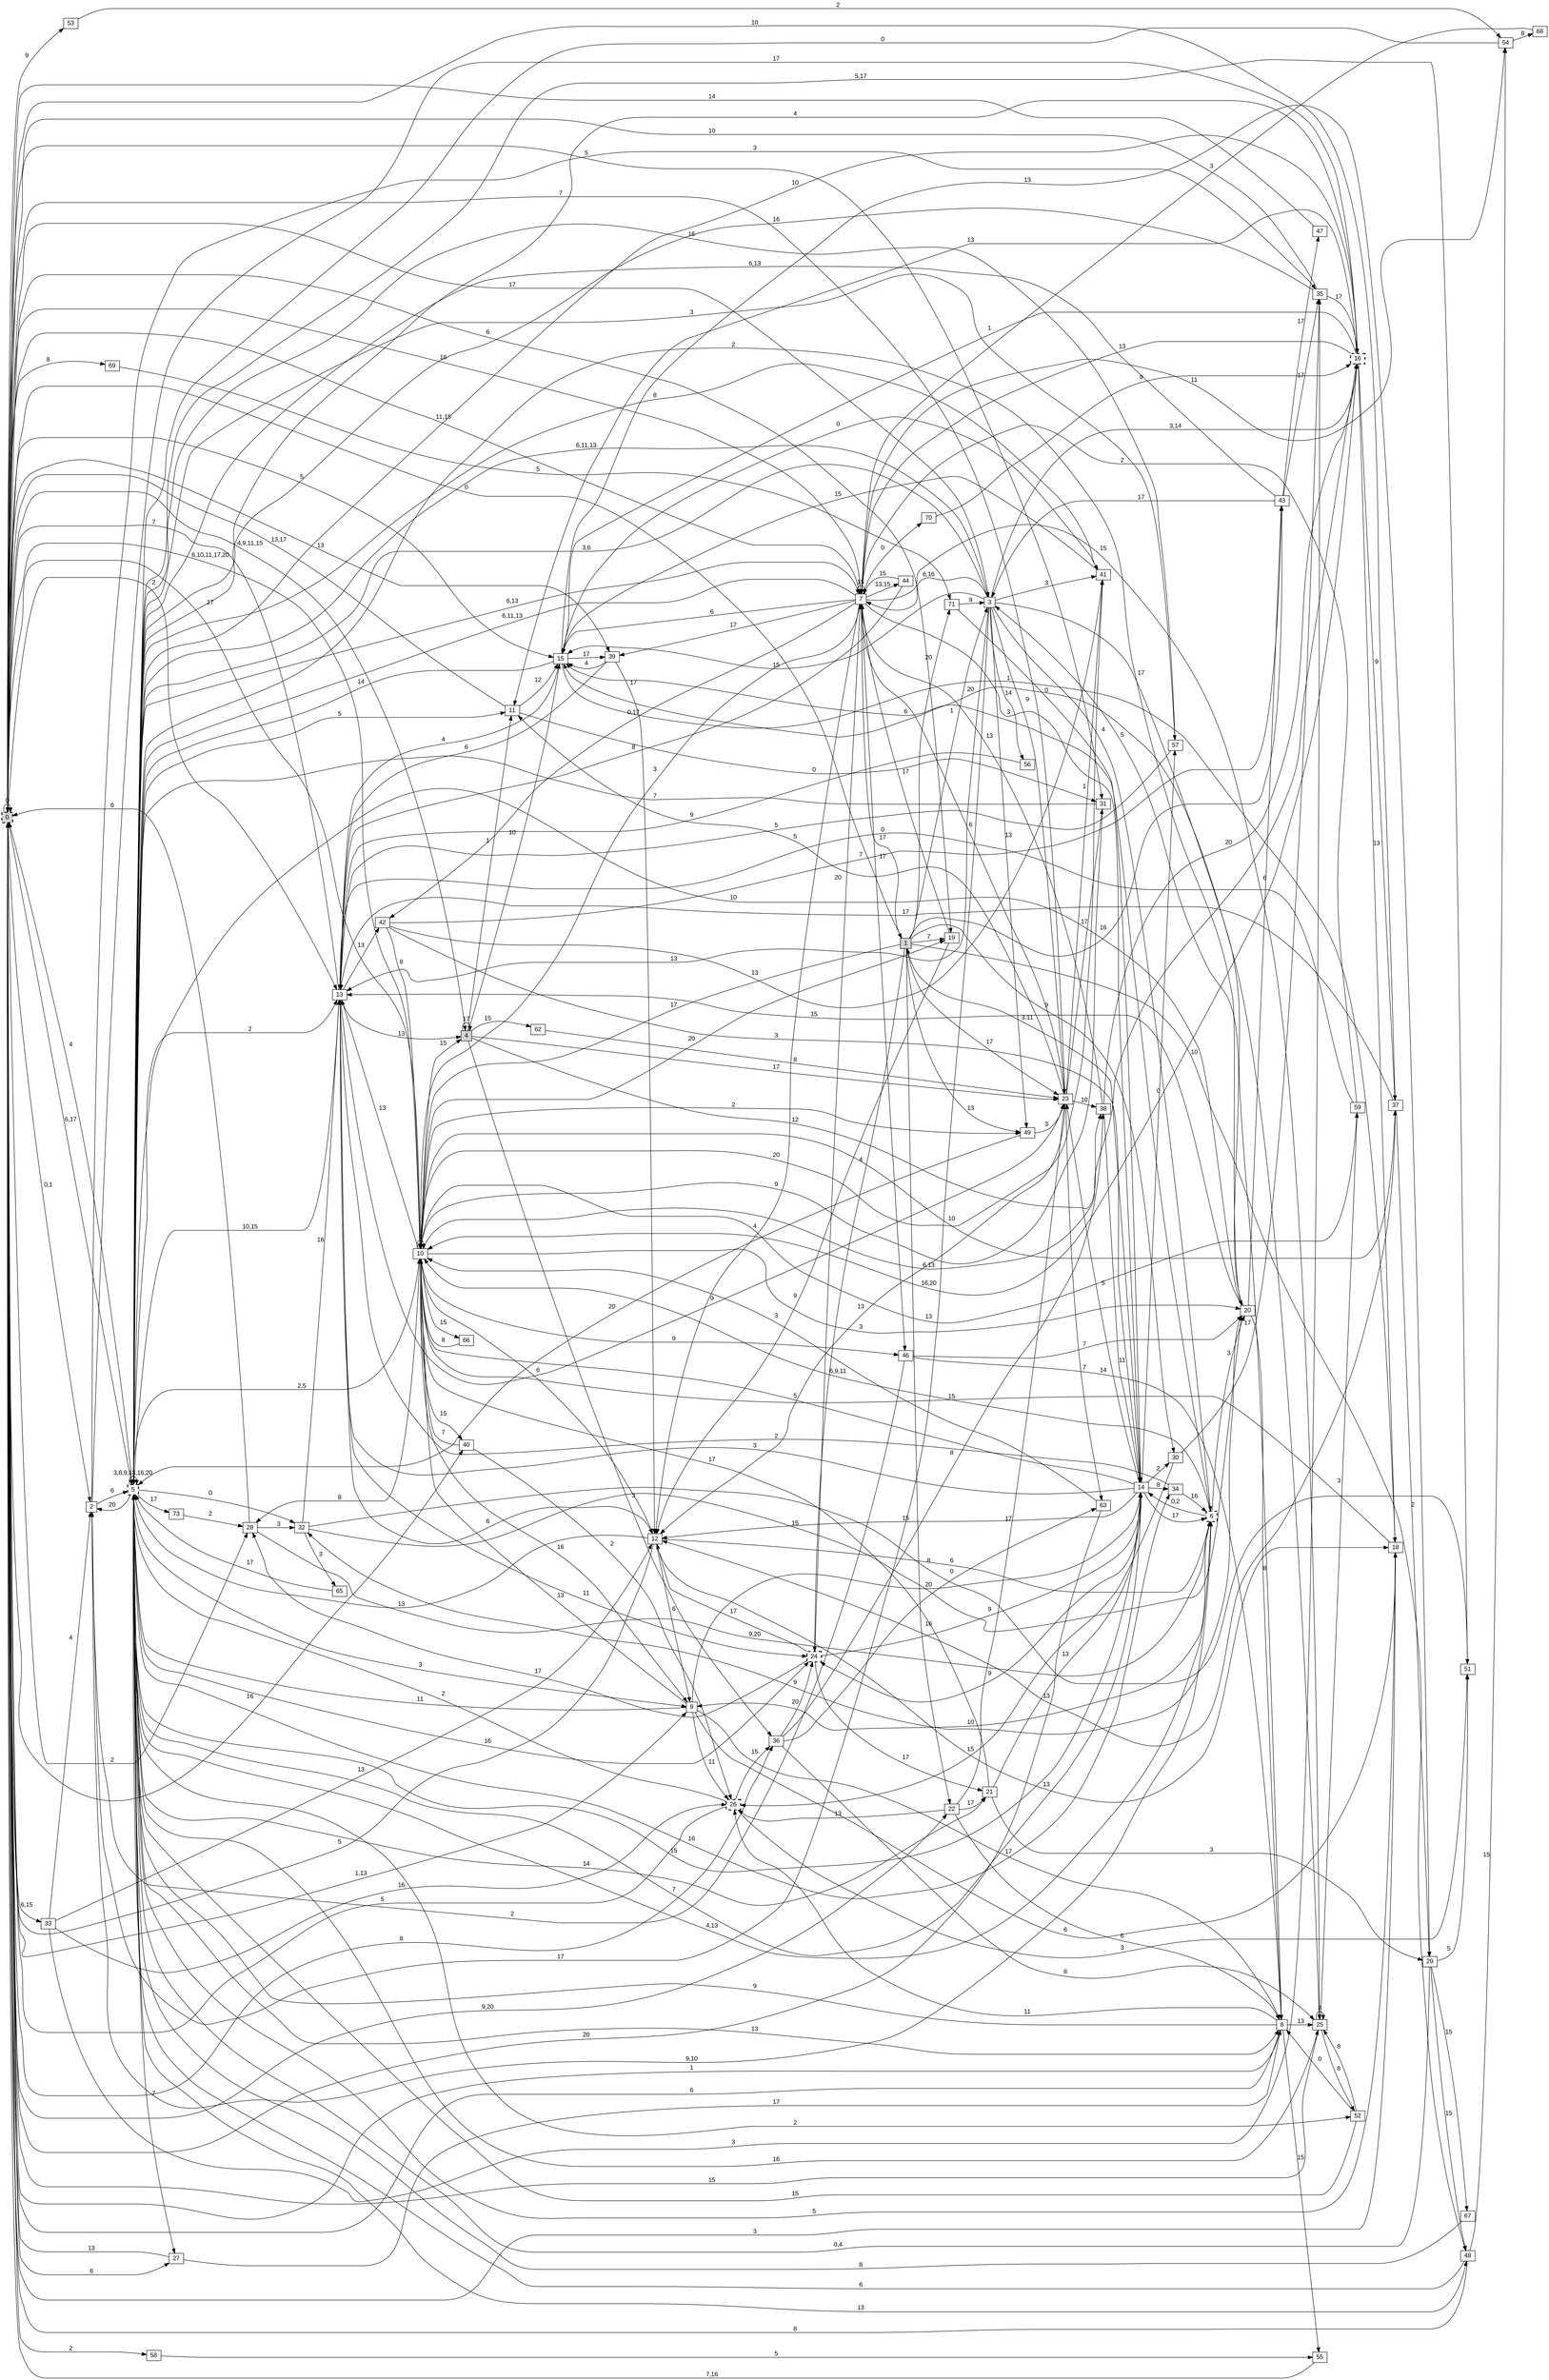digraph "NDFA" {
  rankdir=LR
  node [shape=box width=0.1 height=0.1 fontname=Arial]
  edge [fontname=Arial]
/* Estados */
 s0 [label="0" style="filled,bold,dashed"] /* I:1 F:1 D:0 */
 s1 [label="1" style="filled"] /* I:1 F:0 D:0 */
 s2 [label="2" ] /* I:0 F:0 D:0 */
 s3 [label="3" ] /* I:0 F:0 D:0 */
 s4 [label="4" style="filled"] /* I:1 F:0 D:0 */
 s5 [label="5" style="bold,dashed"] /* I:0 F:1 D:0 */
 s6 [label="6" style="bold,dashed"] /* I:0 F:1 D:0 */
 s7 [label="7" ] /* I:0 F:0 D:0 */
 s8 [label="8" ] /* I:0 F:0 D:0 */
 s9 [label="9" ] /* I:0 F:0 D:0 */
 s10 [label="10" ] /* I:0 F:0 D:0 */
 s11 [label="11" ] /* I:0 F:0 D:0 */
 s12 [label="12" ] /* I:0 F:0 D:0 */
 s13 [label="13" ] /* I:0 F:0 D:0 */
 s14 [label="14" ] /* I:0 F:0 D:0 */
 s15 [label="15" ] /* I:0 F:0 D:0 */
 s16 [label="16" style="bold,dashed"] /* I:0 F:1 D:0 */
 s18 [label="18" ] /* I:0 F:0 D:0 */
 s19 [label="19" ] /* I:0 F:0 D:0 */
 s20 [label="20" ] /* I:0 F:0 D:0 */
 s21 [label="21" ] /* I:0 F:0 D:0 */
 s22 [label="22" ] /* I:0 F:0 D:0 */
 s23 [label="23" ] /* I:0 F:0 D:0 */
 s24 [label="24" style="bold,dashed"] /* I:0 F:1 D:0 */
 s25 [label="25" ] /* I:0 F:0 D:0 */
 s26 [label="26" style="bold,dashed"] /* I:0 F:1 D:0 */
 s27 [label="27" ] /* I:0 F:0 D:0 */
 s28 [label="28" ] /* I:0 F:0 D:0 */
 s29 [label="29" ] /* I:0 F:0 D:0 */
 s30 [label="30" ] /* I:0 F:0 D:0 */
 s31 [label="31" ] /* I:0 F:0 D:0 */
 s32 [label="32" ] /* I:0 F:0 D:0 */
 s33 [label="33" ] /* I:0 F:0 D:0 */
 s34 [label="34" ] /* I:0 F:0 D:0 */
 s35 [label="35" ] /* I:0 F:0 D:0 */
 s36 [label="36" ] /* I:0 F:0 D:0 */
 s37 [label="37" ] /* I:0 F:0 D:0 */
 s38 [label="38" ] /* I:0 F:0 D:0 */
 s39 [label="39" ] /* I:0 F:0 D:0 */
 s40 [label="40" ] /* I:0 F:0 D:0 */
 s41 [label="41" ] /* I:0 F:0 D:0 */
 s42 [label="42" ] /* I:0 F:0 D:0 */
 s43 [label="43" ] /* I:0 F:0 D:0 */
 s44 [label="44" ] /* I:0 F:0 D:0 */
 s46 [label="46" ] /* I:0 F:0 D:0 */
 s47 [label="47" ] /* I:0 F:0 D:0 */
 s48 [label="48" ] /* I:0 F:0 D:0 */
 s49 [label="49" ] /* I:0 F:0 D:0 */
 s51 [label="51" ] /* I:0 F:0 D:0 */
 s52 [label="52" ] /* I:0 F:0 D:0 */
 s53 [label="53" ] /* I:0 F:0 D:0 */
 s54 [label="54" ] /* I:0 F:0 D:0 */
 s55 [label="55" ] /* I:0 F:0 D:0 */
 s56 [label="56" ] /* I:0 F:0 D:0 */
 s57 [label="57" ] /* I:0 F:0 D:0 */
 s58 [label="58" ] /* I:0 F:0 D:0 */
 s59 [label="59" ] /* I:0 F:0 D:0 */
 s62 [label="62" ] /* I:0 F:0 D:0 */
 s63 [label="63" ] /* I:0 F:0 D:0 */
 s65 [label="65" ] /* I:0 F:0 D:0 */
 s66 [label="66" ] /* I:0 F:0 D:0 */
 s67 [label="67" ] /* I:0 F:0 D:0 */
 s68 [label="68" ] /* I:0 F:0 D:0 */
 s69 [label="69" ] /* I:0 F:0 D:0 */
 s70 [label="70" ] /* I:0 F:0 D:0 */
 s71 [label="71" ] /* I:0 F:0 D:0 */
 s73 [label="73" ] /* I:0 F:0 D:0 */
/* Transiciones */
  s0 -> s0 [label="0"]
  s0 -> s2 [label="0,1"]
  s0 -> s3 [label="17"]
  s0 -> s4 [label="4,9,11,15"]
  s0 -> s5 [label="6,17"]
  s0 -> s7 [label="16"]
  s0 -> s8 [label="1"]
  s0 -> s9 [label="1,13"]
  s0 -> s10 [label="17"]
  s0 -> s13 [label="2"]
  s0 -> s15 [label="5"]
  s0 -> s18 [label="3"]
  s0 -> s19 [label="6"]
  s0 -> s22 [label="9,20"]
  s0 -> s27 [label="6"]
  s0 -> s28 [label="2"]
  s0 -> s31 [label="5"]
  s0 -> s33 [label="6,15"]
  s0 -> s36 [label="8"]
  s0 -> s37 [label="10"]
  s0 -> s39 [label="13"]
  s0 -> s40 [label="16"]
  s0 -> s53 [label="9"]
  s0 -> s58 [label="2"]
  s0 -> s69 [label="8"]
  s1 -> s0 [label="0"]
  s1 -> s3 [label="1"]
  s1 -> s10 [label="17"]
  s1 -> s19 [label="7"]
  s1 -> s22 [label="16"]
  s1 -> s23 [label="17"]
  s1 -> s24 [label="4"]
  s1 -> s30 [label="9"]
  s1 -> s43 [label="16"]
  s1 -> s48 [label="10"]
  s1 -> s49 [label="13"]
  s1 -> s71 [label="20"]
  s2 -> s5 [label="6"]
  s2 -> s6 [label="9,10"]
  s2 -> s16 [label="17"]
  s2 -> s35 [label="3"]
  s3 -> s2 [label="17"]
  s3 -> s5 [label="3,6"]
  s3 -> s6 [label="4"]
  s3 -> s7 [label="6,16"]
  s3 -> s8 [label="17"]
  s3 -> s13 [label="13"]
  s3 -> s15 [label="15"]
  s3 -> s16 [label="3,14"]
  s3 -> s23 [label="9"]
  s3 -> s41 [label="3"]
  s3 -> s49 [label="13"]
  s3 -> s56 [label="14"]
  s4 -> s4 [label="17"]
  s4 -> s11 [label="1"]
  s4 -> s15 [label="10"]
  s4 -> s23 [label="17"]
  s4 -> s36 [label="3"]
  s4 -> s38 [label="12"]
  s4 -> s62 [label="15"]
  s5 -> s0 [label="4"]
  s5 -> s2 [label="20"]
  s5 -> s3 [label="6,11,13"]
  s5 -> s5 [label="3,8,9,13,16,20"]
  s5 -> s6 [label="4,13"]
  s5 -> s7 [label="6,13"]
  s5 -> s8 [label="13"]
  s5 -> s9 [label="3"]
  s5 -> s10 [label="2,5"]
  s5 -> s11 [label="5"]
  s5 -> s13 [label="2"]
  s5 -> s14 [label="15"]
  s5 -> s16 [label="10"]
  s5 -> s20 [label="2"]
  s5 -> s21 [label="14"]
  s5 -> s24 [label="16"]
  s5 -> s25 [label="16"]
  s5 -> s27 [label="7"]
  s5 -> s32 [label="0"]
  s5 -> s34 [label="16"]
  s5 -> s48 [label="13"]
  s5 -> s52 [label="2"]
  s5 -> s57 [label="3"]
  s5 -> s73 [label="17"]
  s6 -> s9 [label="10"]
  s6 -> s10 [label="6,9,11"]
  s6 -> s14 [label="0,2"]
  s6 -> s15 [label="6"]
  s6 -> s20 [label="3"]
  s7 -> s0 [label="11,15"]
  s7 -> s1 [label="17"]
  s7 -> s5 [label="6,11,13"]
  s7 -> s7 [label="15"]
  s7 -> s10 [label="3"]
  s7 -> s12 [label="4"]
  s7 -> s14 [label="3"]
  s7 -> s15 [label="6"]
  s7 -> s25 [label="15"]
  s7 -> s39 [label="17"]
  s7 -> s42 [label="0,17"]
  s7 -> s44 [label="13,15"]
  s7 -> s46 [label="17"]
  s7 -> s54 [label="11"]
  s7 -> s70 [label="0"]
  s8 -> s0 [label="6"]
  s8 -> s5 [label="9"]
  s8 -> s25 [label="13"]
  s8 -> s26 [label="11"]
  s8 -> s55 [label="15"]
  s9 -> s5 [label="11"]
  s9 -> s8 [label="17"]
  s9 -> s10 [label="13"]
  s9 -> s14 [label="20"]
  s9 -> s18 [label="6"]
  s9 -> s26 [label="11"]
  s10 -> s0 [label="6,10,11,17,20"]
  s10 -> s4 [label="15"]
  s10 -> s9 [label="16"]
  s10 -> s10 [label="5"]
  s10 -> s12 [label="6"]
  s10 -> s13 [label="13"]
  s10 -> s16 [label="6,13"]
  s10 -> s19 [label="20"]
  s10 -> s20 [label="3"]
  s10 -> s28 [label="8"]
  s10 -> s37 [label="10"]
  s10 -> s40 [label="15"]
  s10 -> s46 [label="9"]
  s10 -> s49 [label="2"]
  s10 -> s59 [label="13"]
  s10 -> s66 [label="15"]
  s11 -> s0 [label="13,17"]
  s11 -> s15 [label="12"]
  s11 -> s31 [label="0"]
  s12 -> s0 [label="5"]
  s12 -> s5 [label="13"]
  s12 -> s6 [label="6"]
  s12 -> s9 [label="6"]
  s12 -> s18 [label="13"]
  s13 -> s0 [label="7"]
  s13 -> s4 [label="13"]
  s13 -> s5 [label="10,15"]
  s13 -> s12 [label="6"]
  s13 -> s23 [label="9"]
  s13 -> s24 [label="11"]
  s13 -> s42 [label="13"]
  s14 -> s1 [label="3,11"]
  s14 -> s5 [label="7"]
  s14 -> s6 [label="17"]
  s14 -> s10 [label="5"]
  s14 -> s12 [label="15"]
  s14 -> s13 [label="3"]
  s14 -> s23 [label="5"]
  s14 -> s24 [label="9"]
  s14 -> s30 [label="2"]
  s14 -> s34 [label="8"]
  s14 -> s57 [label="0"]
  s15 -> s5 [label="14"]
  s15 -> s13 [label="4"]
  s15 -> s18 [label="1"]
  s15 -> s29 [label="13"]
  s15 -> s39 [label="17"]
  s15 -> s41 [label="0"]
  s16 -> s5 [label="4"]
  s16 -> s7 [label="13"]
  s16 -> s10 [label="16,20"]
  s16 -> s11 [label="13"]
  s16 -> s15 [label="1"]
  s16 -> s18 [label="13"]
  s16 -> s37 [label="9"]
  s18 -> s5 [label="5"]
  s18 -> s10 [label="15"]
  s19 -> s7 [label="17"]
  s19 -> s12 [label="9"]
  s20 -> s3 [label="5"]
  s20 -> s5 [label="10"]
  s20 -> s8 [label="8"]
  s20 -> s13 [label="15"]
  s20 -> s32 [label="9"]
  s20 -> s43 [label="6"]
  s21 -> s10 [label="17"]
  s21 -> s14 [label="13"]
  s21 -> s29 [label="3"]
  s22 -> s8 [label="6"]
  s22 -> s21 [label="17"]
  s22 -> s23 [label="17"]
  s22 -> s26 [label="13"]
  s23 -> s0 [label="7"]
  s23 -> s7 [label="6"]
  s23 -> s11 [label="5"]
  s23 -> s12 [label="13"]
  s23 -> s31 [label="17"]
  s23 -> s38 [label="10"]
  s23 -> s41 [label="1"]
  s23 -> s63 [label="7"]
  s24 -> s7 [label="20"]
  s24 -> s12 [label="17"]
  s24 -> s14 [label="9"]
  s24 -> s21 [label="17"]
  s24 -> s28 [label="17"]
  s25 -> s0 [label="15"]
  s25 -> s15 [label="20"]
  s25 -> s25 [label="8"]
  s25 -> s52 [label="8"]
  s25 -> s59 [label="3"]
  s26 -> s0 [label="5"]
  s26 -> s5 [label="2"]
  s26 -> s36 [label="15"]
  s26 -> s51 [label="3"]
  s27 -> s0 [label="13"]
  s27 -> s8 [label="17"]
  s28 -> s0 [label="6"]
  s28 -> s6 [label="9,20"]
  s28 -> s32 [label="3"]
  s29 -> s5 [label="0,4"]
  s29 -> s48 [label="15"]
  s29 -> s51 [label="5"]
  s29 -> s67 [label="15"]
  s30 -> s26 [label="15"]
  s30 -> s35 [label="17"]
  s31 -> s5 [label="7"]
  s31 -> s10 [label="9"]
  s32 -> s13 [label="16"]
  s32 -> s20 [label="15"]
  s32 -> s51 [label="8"]
  s32 -> s65 [label="3"]
  s33 -> s2 [label="4"]
  s33 -> s12 [label="13"]
  s33 -> s26 [label="16"]
  s33 -> s35 [label="3"]
  s34 -> s6 [label="16"]
  s34 -> s13 [label="2"]
  s35 -> s0 [label="10"]
  s35 -> s5 [label="16"]
  s35 -> s16 [label="17"]
  s36 -> s24 [label="20"]
  s36 -> s25 [label="8"]
  s36 -> s38 [label="8"]
  s36 -> s63 [label="0"]
  s37 -> s12 [label="13"]
  s37 -> s13 [label="17"]
  s37 -> s29 [label="2"]
  s38 -> s7 [label="13"]
  s38 -> s14 [label="11"]
  s38 -> s16 [label="20"]
  s39 -> s12 [label="17"]
  s39 -> s13 [label="6"]
  s39 -> s15 [label="4"]
  s40 -> s10 [label="7"]
  s40 -> s26 [label="2"]
  s41 -> s5 [label="8"]
  s41 -> s10 [label="20"]
  s41 -> s15 [label="15"]
  s42 -> s10 [label="8"]
  s42 -> s14 [label="3"]
  s42 -> s41 [label="13"]
  s42 -> s43 [label="7"]
  s43 -> s3 [label="17"]
  s43 -> s5 [label="6,13"]
  s43 -> s35 [label="17"]
  s43 -> s47 [label="17"]
  s44 -> s7 [label="15"]
  s44 -> s13 [label="8"]
  s46 -> s2 [label="2"]
  s46 -> s8 [label="14"]
  s46 -> s20 [label="7"]
  s47 -> s0 [label="14"]
  s48 -> s0 [label="8"]
  s48 -> s5 [label="6"]
  s48 -> s54 [label="15"]
  s49 -> s5 [label="20"]
  s49 -> s23 [label="3"]
  s51 -> s5 [label="5,17"]
  s52 -> s5 [label="15"]
  s52 -> s8 [label="0"]
  s52 -> s25 [label="8"]
  s53 -> s54 [label="2"]
  s54 -> s5 [label="0"]
  s54 -> s68 [label="8"]
  s55 -> s0 [label="7,16"]
  s56 -> s13 [label="9"]
  s57 -> s5 [label="16"]
  s57 -> s13 [label="5"]
  s58 -> s55 [label="5"]
  s59 -> s7 [label="2"]
  s59 -> s13 [label="0"]
  s62 -> s23 [label="8"]
  s63 -> s0 [label="20"]
  s63 -> s10 [label="3"]
  s65 -> s5 [label="17"]
  s66 -> s10 [label="8"]
  s67 -> s5 [label="8"]
  s68 -> s7 [label="3"]
  s69 -> s71 [label="5"]
  s70 -> s16 [label="9"]
  s71 -> s3 [label="9"]
  s71 -> s14 [label="0"]
  s73 -> s28 [label="2"]
}
